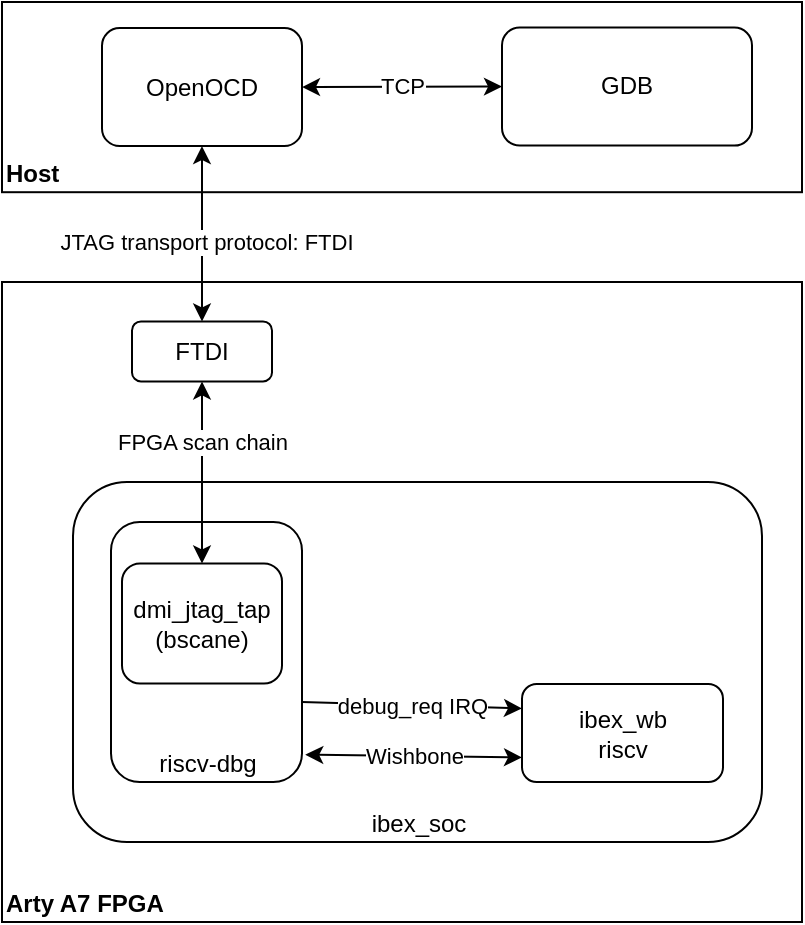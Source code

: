 <mxfile version="19.0.3" type="device"><diagram id="hv3-Hed1GBjefoJO56m1" name="Page-1"><mxGraphModel dx="1038" dy="641" grid="1" gridSize="10" guides="1" tooltips="1" connect="1" arrows="1" fold="1" page="1" pageScale="1" pageWidth="850" pageHeight="1100" math="0" shadow="0"><root><mxCell id="0"/><mxCell id="1" parent="0"/><mxCell id="XIbHLAKuWgeAx4mrb2kN-16" value="Arty A7 FPGA" style="rounded=0;whiteSpace=wrap;html=1;align=left;verticalAlign=bottom;fontStyle=1" parent="1" vertex="1"><mxGeometry x="200" y="290" width="400" height="320" as="geometry"/></mxCell><mxCell id="R6T4qDSxYXe7IOwAyNy4-6" value="ibex_soc" style="rounded=1;whiteSpace=wrap;html=1;verticalAlign=bottom;" vertex="1" parent="1"><mxGeometry x="235.5" y="390" width="344.5" height="180" as="geometry"/></mxCell><mxCell id="XIbHLAKuWgeAx4mrb2kN-15" value="Host" style="rounded=0;whiteSpace=wrap;html=1;verticalAlign=bottom;align=left;fontStyle=1" parent="1" vertex="1"><mxGeometry x="200" y="150" width="400" height="95.1" as="geometry"/></mxCell><mxCell id="XIbHLAKuWgeAx4mrb2kN-3" value="ibex_wb&lt;br&gt;riscv" style="rounded=1;whiteSpace=wrap;html=1;" parent="1" vertex="1"><mxGeometry x="460" y="491" width="100.5" height="49" as="geometry"/></mxCell><mxCell id="XIbHLAKuWgeAx4mrb2kN-10" value="JTAG transport protocol: FTDI" style="endArrow=classic;startArrow=classic;html=1;rounded=0;exitX=0.5;exitY=0;exitDx=0;exitDy=0;entryX=0.5;entryY=1;entryDx=0;entryDy=0;" parent="1" source="R6T4qDSxYXe7IOwAyNy4-11" target="XIbHLAKuWgeAx4mrb2kN-11" edge="1"><mxGeometry x="-0.084" y="-2" width="50" height="50" relative="1" as="geometry"><mxPoint x="288.75" y="325.95" as="sourcePoint"/><mxPoint x="275" y="134.286" as="targetPoint"/><mxPoint as="offset"/></mxGeometry></mxCell><mxCell id="XIbHLAKuWgeAx4mrb2kN-11" value="OpenOCD" style="rounded=1;whiteSpace=wrap;html=1;" parent="1" vertex="1"><mxGeometry x="250" y="163.002" width="100" height="59.048" as="geometry"/></mxCell><mxCell id="XIbHLAKuWgeAx4mrb2kN-12" value="GDB" style="rounded=1;whiteSpace=wrap;html=1;" parent="1" vertex="1"><mxGeometry x="450" y="162.762" width="125" height="59.048" as="geometry"/></mxCell><mxCell id="XIbHLAKuWgeAx4mrb2kN-13" value="TCP" style="endArrow=classic;startArrow=classic;html=1;rounded=0;exitX=1;exitY=0.5;exitDx=0;exitDy=0;entryX=0;entryY=0.5;entryDx=0;entryDy=0;" parent="1" source="XIbHLAKuWgeAx4mrb2kN-11" target="XIbHLAKuWgeAx4mrb2kN-12" edge="1"><mxGeometry width="50" height="50" relative="1" as="geometry"><mxPoint x="350" y="236.571" as="sourcePoint"/><mxPoint x="412.5" y="162.762" as="targetPoint"/></mxGeometry></mxCell><mxCell id="R6T4qDSxYXe7IOwAyNy4-7" value="riscv-dbg" style="rounded=1;whiteSpace=wrap;html=1;verticalAlign=bottom;" vertex="1" parent="1"><mxGeometry x="254.5" y="410" width="95.5" height="130" as="geometry"/></mxCell><mxCell id="XIbHLAKuWgeAx4mrb2kN-4" value="Wishbone" style="endArrow=classic;startArrow=classic;html=1;rounded=0;exitX=1.017;exitY=0.895;exitDx=0;exitDy=0;entryX=0;entryY=0.75;entryDx=0;entryDy=0;exitPerimeter=0;" parent="1" source="R6T4qDSxYXe7IOwAyNy4-7" edge="1" target="XIbHLAKuWgeAx4mrb2kN-3"><mxGeometry width="50" height="50" relative="1" as="geometry"><mxPoint x="350" y="354.238" as="sourcePoint"/><mxPoint x="450" y="354.238" as="targetPoint"/></mxGeometry></mxCell><mxCell id="XIbHLAKuWgeAx4mrb2kN-17" value="debug_req IRQ" style="endArrow=classic;html=1;rounded=0;entryX=0;entryY=0.25;entryDx=0;entryDy=0;" parent="1" target="XIbHLAKuWgeAx4mrb2kN-3" edge="1"><mxGeometry width="50" height="50" relative="1" as="geometry"><mxPoint x="350" y="500" as="sourcePoint"/><mxPoint x="437.5" y="296.667" as="targetPoint"/></mxGeometry></mxCell><mxCell id="R6T4qDSxYXe7IOwAyNy4-10" value="dmi_jtag_tap&lt;br&gt;(bscane)" style="rounded=1;whiteSpace=wrap;html=1;" vertex="1" parent="1"><mxGeometry x="260" y="430.72" width="80" height="60" as="geometry"/></mxCell><mxCell id="R6T4qDSxYXe7IOwAyNy4-11" value="FTDI" style="rounded=1;whiteSpace=wrap;html=1;" vertex="1" parent="1"><mxGeometry x="265" y="309.72" width="70" height="30" as="geometry"/></mxCell><mxCell id="R6T4qDSxYXe7IOwAyNy4-13" value="FPGA scan chain" style="endArrow=classic;startArrow=classic;html=1;rounded=0;exitX=0.5;exitY=0;exitDx=0;exitDy=0;entryX=0.5;entryY=1;entryDx=0;entryDy=0;" edge="1" parent="1" source="R6T4qDSxYXe7IOwAyNy4-10" target="R6T4qDSxYXe7IOwAyNy4-11"><mxGeometry x="0.335" width="50" height="50" relative="1" as="geometry"><mxPoint x="30" y="400" as="sourcePoint"/><mxPoint x="80" y="350" as="targetPoint"/><mxPoint as="offset"/></mxGeometry></mxCell></root></mxGraphModel></diagram></mxfile>